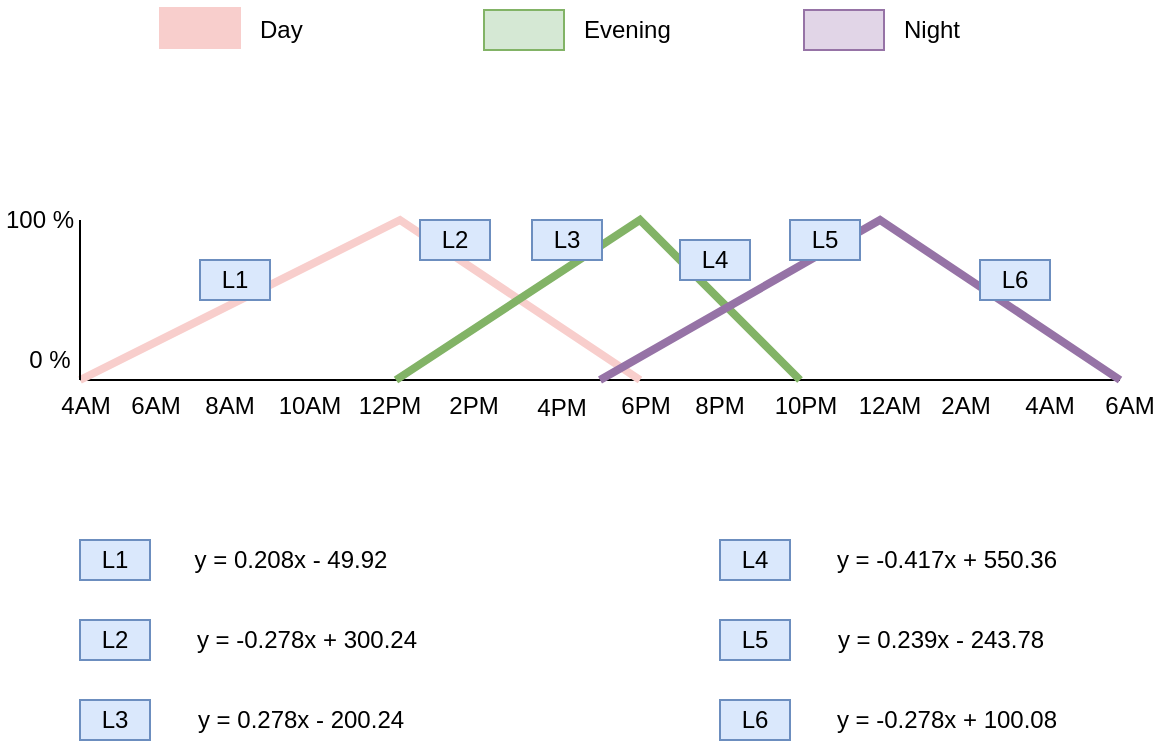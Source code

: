 <mxfile version="16.5.1" type="device"><diagram id="QhMmUe40lONwHc7VDQjG" name="Page-1"><mxGraphModel dx="716" dy="448" grid="1" gridSize="10" guides="1" tooltips="1" connect="1" arrows="1" fold="1" page="1" pageScale="1" pageWidth="850" pageHeight="1100" math="0" shadow="0"><root><mxCell id="0"/><mxCell id="1" parent="0"/><mxCell id="zVpyPA-_jBxpe3aIVp0e-1" value="" style="endArrow=none;html=1;rounded=0;" edge="1" parent="1"><mxGeometry width="50" height="50" relative="1" as="geometry"><mxPoint x="120" y="320" as="sourcePoint"/><mxPoint x="640" y="320" as="targetPoint"/></mxGeometry></mxCell><mxCell id="zVpyPA-_jBxpe3aIVp0e-6" value="4AM" style="text;html=1;strokeColor=none;fillColor=none;align=center;verticalAlign=middle;whiteSpace=wrap;rounded=0;" vertex="1" parent="1"><mxGeometry x="108" y="323" width="30" height="20" as="geometry"/></mxCell><mxCell id="zVpyPA-_jBxpe3aIVp0e-8" value="8AM" style="text;html=1;strokeColor=none;fillColor=none;align=center;verticalAlign=middle;whiteSpace=wrap;rounded=0;" vertex="1" parent="1"><mxGeometry x="180" y="323" width="30" height="20" as="geometry"/></mxCell><mxCell id="zVpyPA-_jBxpe3aIVp0e-9" value="6AM" style="text;html=1;strokeColor=none;fillColor=none;align=center;verticalAlign=middle;whiteSpace=wrap;rounded=0;" vertex="1" parent="1"><mxGeometry x="143" y="323" width="30" height="20" as="geometry"/></mxCell><mxCell id="zVpyPA-_jBxpe3aIVp0e-10" value="10AM" style="text;html=1;strokeColor=none;fillColor=none;align=center;verticalAlign=middle;whiteSpace=wrap;rounded=0;" vertex="1" parent="1"><mxGeometry x="220" y="323" width="30" height="20" as="geometry"/></mxCell><mxCell id="zVpyPA-_jBxpe3aIVp0e-11" value="12PM" style="text;html=1;strokeColor=none;fillColor=none;align=center;verticalAlign=middle;whiteSpace=wrap;rounded=0;" vertex="1" parent="1"><mxGeometry x="260" y="323" width="30" height="20" as="geometry"/></mxCell><mxCell id="zVpyPA-_jBxpe3aIVp0e-12" value="2PM" style="text;html=1;strokeColor=none;fillColor=none;align=center;verticalAlign=middle;whiteSpace=wrap;rounded=0;" vertex="1" parent="1"><mxGeometry x="302" y="323" width="30" height="20" as="geometry"/></mxCell><mxCell id="zVpyPA-_jBxpe3aIVp0e-13" value="4PM" style="text;html=1;strokeColor=none;fillColor=none;align=center;verticalAlign=middle;whiteSpace=wrap;rounded=0;" vertex="1" parent="1"><mxGeometry x="346" y="324" width="30" height="20" as="geometry"/></mxCell><mxCell id="zVpyPA-_jBxpe3aIVp0e-14" value="6PM" style="text;html=1;strokeColor=none;fillColor=none;align=center;verticalAlign=middle;whiteSpace=wrap;rounded=0;" vertex="1" parent="1"><mxGeometry x="388" y="323" width="30" height="20" as="geometry"/></mxCell><mxCell id="zVpyPA-_jBxpe3aIVp0e-15" value="8PM" style="text;html=1;strokeColor=none;fillColor=none;align=center;verticalAlign=middle;whiteSpace=wrap;rounded=0;" vertex="1" parent="1"><mxGeometry x="425" y="323" width="30" height="20" as="geometry"/></mxCell><mxCell id="zVpyPA-_jBxpe3aIVp0e-16" value="10PM" style="text;html=1;strokeColor=none;fillColor=none;align=center;verticalAlign=middle;whiteSpace=wrap;rounded=0;" vertex="1" parent="1"><mxGeometry x="468" y="323" width="30" height="20" as="geometry"/></mxCell><mxCell id="zVpyPA-_jBxpe3aIVp0e-19" value="12AM" style="text;html=1;strokeColor=none;fillColor=none;align=center;verticalAlign=middle;whiteSpace=wrap;rounded=0;" vertex="1" parent="1"><mxGeometry x="510" y="323" width="30" height="20" as="geometry"/></mxCell><mxCell id="zVpyPA-_jBxpe3aIVp0e-21" value="" style="endArrow=none;html=1;rounded=0;strokeWidth=4;fillColor=#f8cecc;strokeColor=#F8CECC;" edge="1" parent="1"><mxGeometry width="50" height="50" relative="1" as="geometry"><mxPoint x="400" y="320" as="sourcePoint"/><mxPoint x="120" y="320" as="targetPoint"/><Array as="points"><mxPoint x="280" y="240"/></Array></mxGeometry></mxCell><mxCell id="zVpyPA-_jBxpe3aIVp0e-22" value="" style="endArrow=none;html=1;rounded=0;strokeWidth=4;fillColor=#d5e8d4;strokeColor=#82b366;" edge="1" parent="1"><mxGeometry width="50" height="50" relative="1" as="geometry"><mxPoint x="480" y="320" as="sourcePoint"/><mxPoint x="278" y="320" as="targetPoint"/><Array as="points"><mxPoint x="400" y="240"/></Array></mxGeometry></mxCell><mxCell id="zVpyPA-_jBxpe3aIVp0e-23" value="" style="endArrow=none;html=1;rounded=0;strokeWidth=4;fillColor=#e1d5e7;strokeColor=#9673a6;" edge="1" parent="1"><mxGeometry width="50" height="50" relative="1" as="geometry"><mxPoint x="640" y="320" as="sourcePoint"/><mxPoint x="380" y="320" as="targetPoint"/><Array as="points"><mxPoint x="520" y="240"/></Array></mxGeometry></mxCell><mxCell id="zVpyPA-_jBxpe3aIVp0e-24" value="2AM" style="text;html=1;strokeColor=none;fillColor=none;align=center;verticalAlign=middle;whiteSpace=wrap;rounded=0;" vertex="1" parent="1"><mxGeometry x="548" y="323" width="30" height="20" as="geometry"/></mxCell><mxCell id="zVpyPA-_jBxpe3aIVp0e-25" value="4AM" style="text;html=1;strokeColor=none;fillColor=none;align=center;verticalAlign=middle;whiteSpace=wrap;rounded=0;" vertex="1" parent="1"><mxGeometry x="590" y="323" width="30" height="20" as="geometry"/></mxCell><mxCell id="zVpyPA-_jBxpe3aIVp0e-26" value="6AM" style="text;html=1;strokeColor=none;fillColor=none;align=center;verticalAlign=middle;whiteSpace=wrap;rounded=0;" vertex="1" parent="1"><mxGeometry x="630" y="323" width="30" height="20" as="geometry"/></mxCell><mxCell id="zVpyPA-_jBxpe3aIVp0e-28" value="" style="rounded=0;whiteSpace=wrap;html=1;fillColor=#f8cecc;strokeColor=#F8CECC;" vertex="1" parent="1"><mxGeometry x="160" y="134" width="40" height="20" as="geometry"/></mxCell><mxCell id="zVpyPA-_jBxpe3aIVp0e-30" value="" style="rounded=0;whiteSpace=wrap;html=1;fillColor=#d5e8d4;strokeColor=#82b366;" vertex="1" parent="1"><mxGeometry x="322" y="135" width="40" height="20" as="geometry"/></mxCell><mxCell id="zVpyPA-_jBxpe3aIVp0e-31" value="" style="rounded=0;whiteSpace=wrap;html=1;fillColor=#e1d5e7;strokeColor=#9673a6;" vertex="1" parent="1"><mxGeometry x="482" y="135" width="40" height="20" as="geometry"/></mxCell><mxCell id="zVpyPA-_jBxpe3aIVp0e-32" value="Day" style="text;html=1;strokeColor=none;fillColor=none;align=left;verticalAlign=middle;whiteSpace=wrap;rounded=0;" vertex="1" parent="1"><mxGeometry x="208" y="130" width="60" height="30" as="geometry"/></mxCell><mxCell id="zVpyPA-_jBxpe3aIVp0e-33" value="Evening" style="text;html=1;strokeColor=none;fillColor=none;align=left;verticalAlign=middle;whiteSpace=wrap;rounded=0;" vertex="1" parent="1"><mxGeometry x="370" y="130" width="60" height="30" as="geometry"/></mxCell><mxCell id="zVpyPA-_jBxpe3aIVp0e-34" value="Night" style="text;html=1;strokeColor=none;fillColor=none;align=left;verticalAlign=middle;whiteSpace=wrap;rounded=0;" vertex="1" parent="1"><mxGeometry x="530" y="130" width="60" height="30" as="geometry"/></mxCell><mxCell id="zVpyPA-_jBxpe3aIVp0e-36" value="" style="endArrow=none;html=1;rounded=0;" edge="1" parent="1"><mxGeometry width="50" height="50" relative="1" as="geometry"><mxPoint x="120" y="320" as="sourcePoint"/><mxPoint x="120" y="240" as="targetPoint"/></mxGeometry></mxCell><mxCell id="zVpyPA-_jBxpe3aIVp0e-37" value="0 %" style="text;html=1;strokeColor=none;fillColor=none;align=center;verticalAlign=middle;whiteSpace=wrap;rounded=0;" vertex="1" parent="1"><mxGeometry x="90" y="300" width="30" height="20" as="geometry"/></mxCell><mxCell id="zVpyPA-_jBxpe3aIVp0e-38" value="100 %" style="text;html=1;strokeColor=none;fillColor=none;align=center;verticalAlign=middle;whiteSpace=wrap;rounded=0;" vertex="1" parent="1"><mxGeometry x="80" y="230" width="40" height="20" as="geometry"/></mxCell><mxCell id="zVpyPA-_jBxpe3aIVp0e-39" value="L1" style="text;html=1;strokeColor=#6c8ebf;fillColor=#dae8fc;align=center;verticalAlign=middle;whiteSpace=wrap;rounded=0;" vertex="1" parent="1"><mxGeometry x="180" y="260" width="35" height="20" as="geometry"/></mxCell><mxCell id="zVpyPA-_jBxpe3aIVp0e-40" value="L2" style="text;html=1;strokeColor=#6c8ebf;fillColor=#dae8fc;align=center;verticalAlign=middle;whiteSpace=wrap;rounded=0;" vertex="1" parent="1"><mxGeometry x="290" y="240" width="35" height="20" as="geometry"/></mxCell><mxCell id="zVpyPA-_jBxpe3aIVp0e-41" value="L3" style="text;html=1;strokeColor=#6c8ebf;fillColor=#dae8fc;align=center;verticalAlign=middle;whiteSpace=wrap;rounded=0;" vertex="1" parent="1"><mxGeometry x="346" y="240" width="35" height="20" as="geometry"/></mxCell><mxCell id="zVpyPA-_jBxpe3aIVp0e-42" value="L4" style="text;html=1;strokeColor=#6c8ebf;fillColor=#dae8fc;align=center;verticalAlign=middle;whiteSpace=wrap;rounded=0;" vertex="1" parent="1"><mxGeometry x="420" y="250" width="35" height="20" as="geometry"/></mxCell><mxCell id="zVpyPA-_jBxpe3aIVp0e-45" value="L5" style="text;html=1;strokeColor=#6c8ebf;fillColor=#dae8fc;align=center;verticalAlign=middle;whiteSpace=wrap;rounded=0;" vertex="1" parent="1"><mxGeometry x="475" y="240" width="35" height="20" as="geometry"/></mxCell><mxCell id="zVpyPA-_jBxpe3aIVp0e-46" value="L6" style="text;html=1;strokeColor=#6c8ebf;fillColor=#dae8fc;align=center;verticalAlign=middle;whiteSpace=wrap;rounded=0;" vertex="1" parent="1"><mxGeometry x="570" y="260" width="35" height="20" as="geometry"/></mxCell><mxCell id="zVpyPA-_jBxpe3aIVp0e-48" value="L1" style="text;html=1;strokeColor=#6c8ebf;fillColor=#dae8fc;align=center;verticalAlign=middle;whiteSpace=wrap;rounded=0;" vertex="1" parent="1"><mxGeometry x="120" y="400" width="35" height="20" as="geometry"/></mxCell><mxCell id="zVpyPA-_jBxpe3aIVp0e-49" value="L2" style="text;html=1;strokeColor=#6c8ebf;fillColor=#dae8fc;align=center;verticalAlign=middle;whiteSpace=wrap;rounded=0;" vertex="1" parent="1"><mxGeometry x="120" y="440" width="35" height="20" as="geometry"/></mxCell><mxCell id="zVpyPA-_jBxpe3aIVp0e-50" value="L3" style="text;html=1;strokeColor=#6c8ebf;fillColor=#dae8fc;align=center;verticalAlign=middle;whiteSpace=wrap;rounded=0;" vertex="1" parent="1"><mxGeometry x="120" y="480" width="35" height="20" as="geometry"/></mxCell><mxCell id="zVpyPA-_jBxpe3aIVp0e-51" value="L4" style="text;html=1;strokeColor=#6c8ebf;fillColor=#dae8fc;align=center;verticalAlign=middle;whiteSpace=wrap;rounded=0;" vertex="1" parent="1"><mxGeometry x="440" y="400" width="35" height="20" as="geometry"/></mxCell><mxCell id="zVpyPA-_jBxpe3aIVp0e-52" value="L5" style="text;html=1;strokeColor=#6c8ebf;fillColor=#dae8fc;align=center;verticalAlign=middle;whiteSpace=wrap;rounded=0;" vertex="1" parent="1"><mxGeometry x="440" y="440" width="35" height="20" as="geometry"/></mxCell><mxCell id="zVpyPA-_jBxpe3aIVp0e-53" value="L6" style="text;html=1;strokeColor=#6c8ebf;fillColor=#dae8fc;align=center;verticalAlign=middle;whiteSpace=wrap;rounded=0;" vertex="1" parent="1"><mxGeometry x="440" y="480" width="35" height="20" as="geometry"/></mxCell><mxCell id="zVpyPA-_jBxpe3aIVp0e-55" value="y = 0.208x - 49.92" style="text;html=1;align=center;verticalAlign=middle;resizable=0;points=[];autosize=1;strokeColor=none;fillColor=none;" vertex="1" parent="1"><mxGeometry x="170" y="400" width="110" height="20" as="geometry"/></mxCell><mxCell id="zVpyPA-_jBxpe3aIVp0e-56" value="y = -0.278x + 300.24" style="text;html=1;align=center;verticalAlign=middle;resizable=0;points=[];autosize=1;strokeColor=none;fillColor=none;" vertex="1" parent="1"><mxGeometry x="168" y="440" width="130" height="20" as="geometry"/></mxCell><mxCell id="zVpyPA-_jBxpe3aIVp0e-57" value="y = 0.278x - 200.24" style="text;html=1;align=center;verticalAlign=middle;resizable=0;points=[];autosize=1;strokeColor=none;fillColor=none;" vertex="1" parent="1"><mxGeometry x="170" y="480" width="120" height="20" as="geometry"/></mxCell><mxCell id="zVpyPA-_jBxpe3aIVp0e-58" value="y = -0.417x + 550.36" style="text;html=1;align=center;verticalAlign=middle;resizable=0;points=[];autosize=1;strokeColor=none;fillColor=none;" vertex="1" parent="1"><mxGeometry x="488" y="400" width="130" height="20" as="geometry"/></mxCell><mxCell id="zVpyPA-_jBxpe3aIVp0e-59" value="y = 0.239x - 243.78" style="text;html=1;align=center;verticalAlign=middle;resizable=0;points=[];autosize=1;strokeColor=none;fillColor=none;" vertex="1" parent="1"><mxGeometry x="490" y="440" width="120" height="20" as="geometry"/></mxCell><mxCell id="zVpyPA-_jBxpe3aIVp0e-60" value="y = -0.278x + 100.08" style="text;html=1;align=center;verticalAlign=middle;resizable=0;points=[];autosize=1;strokeColor=none;fillColor=none;" vertex="1" parent="1"><mxGeometry x="488" y="480" width="130" height="20" as="geometry"/></mxCell></root></mxGraphModel></diagram></mxfile>